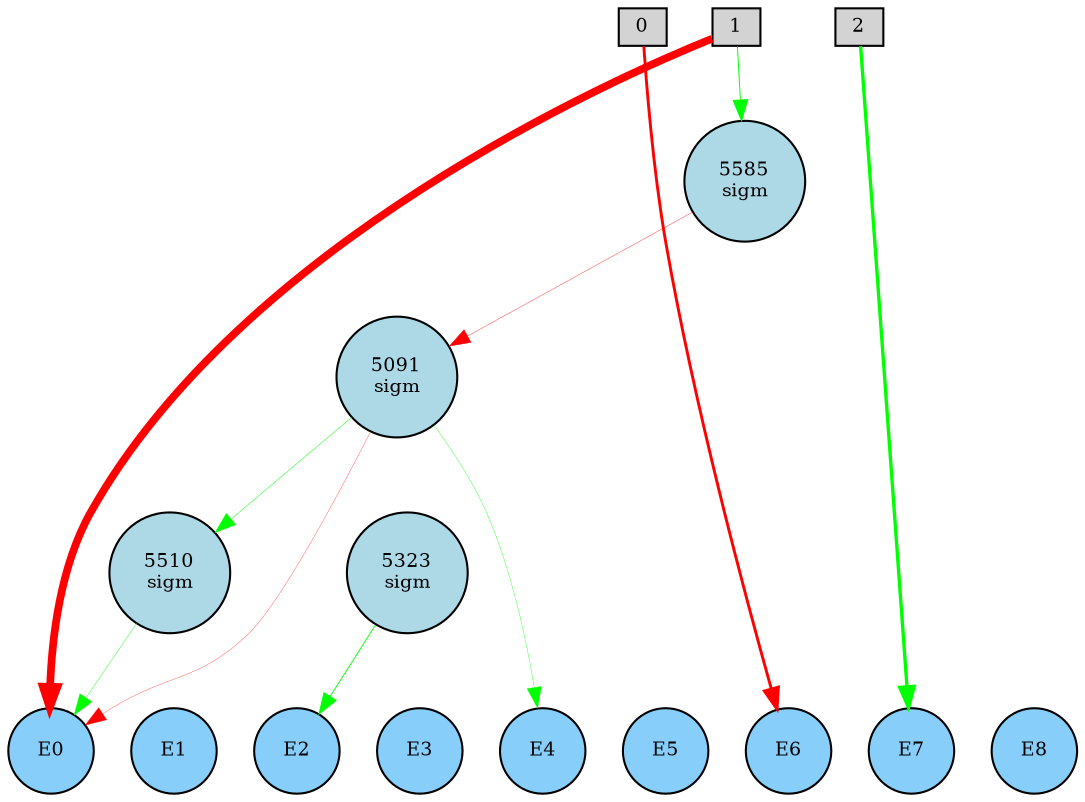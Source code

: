 digraph {
	node [fontsize=9 height=0.2 shape=circle width=0.2]
	subgraph inputs {
		node [shape=box style=filled]
		rank=source
		0 [fillcolor=lightgray]
		1 [fillcolor=lightgray]
		0 -> 1 [style=invis]
		2 [fillcolor=lightgray]
		1 -> 2 [style=invis]
	}
	subgraph outputs {
		node [style=filled]
		rank=sink
		E0 [fillcolor=lightskyblue fontsize=9 height=0.2 shape=circle width=0.2]
		E1 [fillcolor=lightskyblue fontsize=9 height=0.2 shape=circle width=0.2]
		E0 -> E1 [style=invis]
		E2 [fillcolor=lightskyblue fontsize=9 height=0.2 shape=circle width=0.2]
		E1 -> E2 [style=invis]
		E3 [fillcolor=lightskyblue fontsize=9 height=0.2 shape=circle width=0.2]
		E2 -> E3 [style=invis]
		E4 [fillcolor=lightskyblue fontsize=9 height=0.2 shape=circle width=0.2]
		E3 -> E4 [style=invis]
		E5 [fillcolor=lightskyblue fontsize=9 height=0.2 shape=circle width=0.2]
		E4 -> E5 [style=invis]
		E6 [fillcolor=lightskyblue fontsize=9 height=0.2 shape=circle width=0.2]
		E5 -> E6 [style=invis]
		E7 [fillcolor=lightskyblue fontsize=9 height=0.2 shape=circle width=0.2]
		E6 -> E7 [style=invis]
		E8 [fillcolor=lightskyblue fontsize=9 height=0.2 shape=circle width=0.2]
		E7 -> E8 [style=invis]
	}
	5091 [label="5091
sigm" fillcolor=lightblue style=filled]
	5510 [label="5510
sigm" fillcolor=lightblue style=filled]
	5323 [label="5323
sigm" fillcolor=lightblue style=filled]
	5585 [label="5585
sigm" fillcolor=lightblue style=filled]
	2 -> E7 [color=green penwidth=1.6030010982632554 style=solid]
	0 -> E6 [color=red penwidth=1.3914628562321365 style=solid]
	1 -> E0 [color=red penwidth=3.694553496809301 style=solid]
	5091 -> E0 [color=red penwidth=0.14289409946567755 style=solid]
	5323 -> E2 [color=green penwidth=0.42222099225058074 style=solid]
	5091 -> 5510 [color=green penwidth=0.22665340126578204 style=solid]
	5510 -> E0 [color=green penwidth=0.19055576006404779 style=solid]
	1 -> 5585 [color=green penwidth=0.4624005319598863 style=solid]
	5585 -> 5091 [color=red penwidth=0.17120686342192715 style=solid]
	5091 -> E4 [color=green penwidth=0.16843660208470534 style=solid]
}
